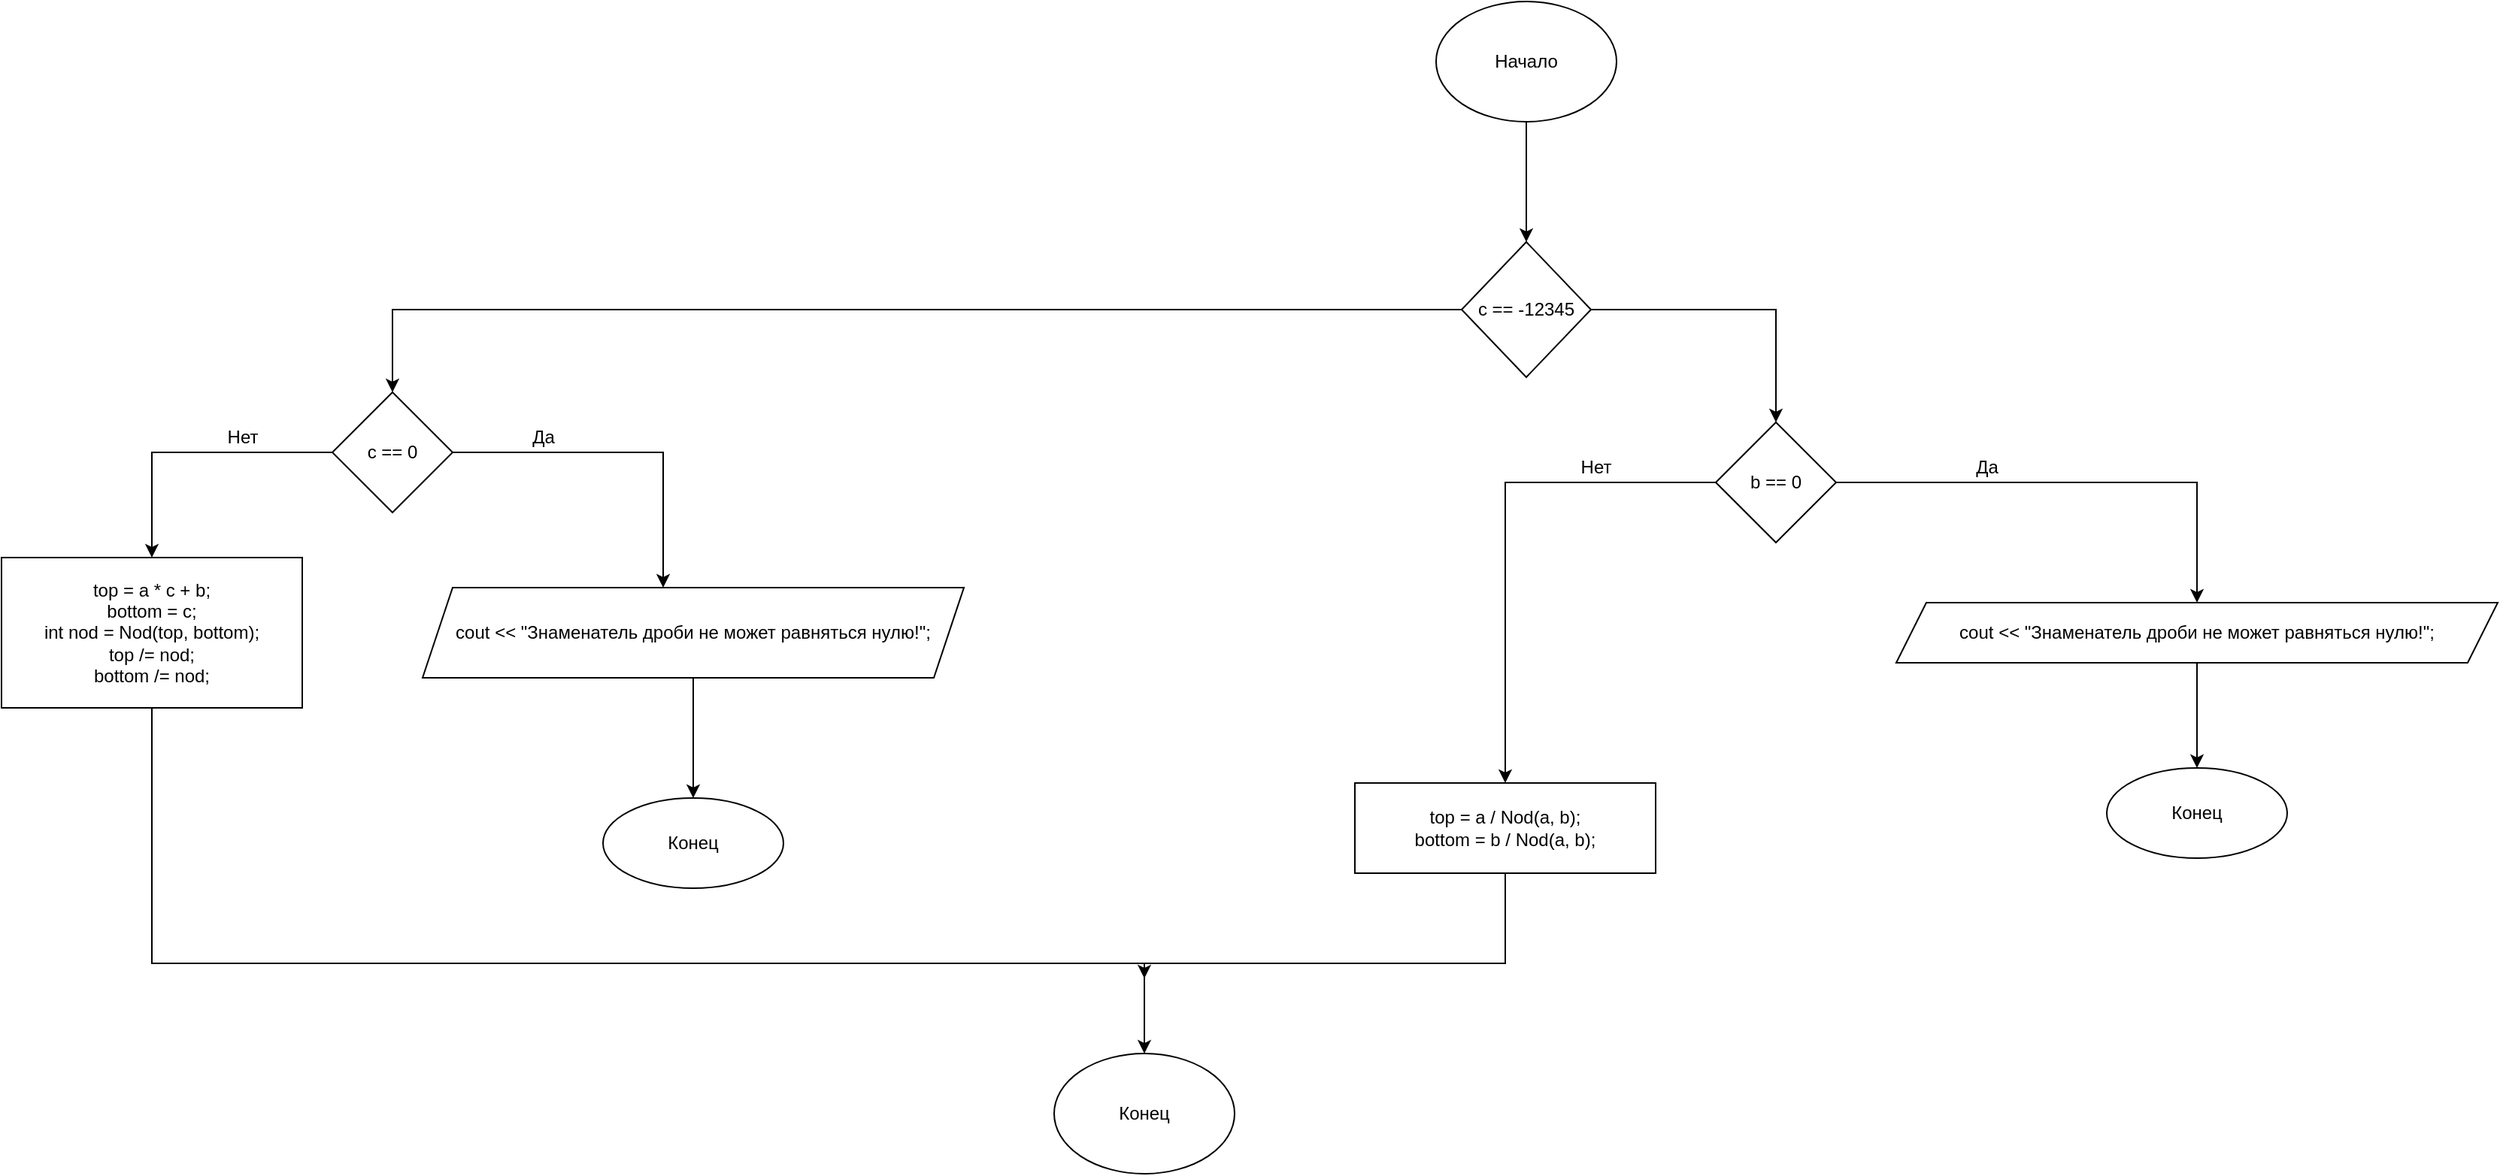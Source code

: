 <mxfile version="16.5.1" type="device"><diagram id="zfYfcxELIyWMns2M-FyS" name="Страница 1"><mxGraphModel dx="1865" dy="649" grid="1" gridSize="10" guides="1" tooltips="1" connect="1" arrows="1" fold="1" page="1" pageScale="1" pageWidth="827" pageHeight="1169" math="0" shadow="0"><root><mxCell id="0"/><mxCell id="1" parent="0"/><mxCell id="xTlT1M2wxk3lx04fwpg--3" value="" style="edgeStyle=orthogonalEdgeStyle;rounded=0;orthogonalLoop=1;jettySize=auto;html=1;" parent="1" source="xTlT1M2wxk3lx04fwpg--1" target="xTlT1M2wxk3lx04fwpg--2" edge="1"><mxGeometry relative="1" as="geometry"/></mxCell><mxCell id="xTlT1M2wxk3lx04fwpg--1" value="Начало" style="ellipse;whiteSpace=wrap;html=1;" parent="1" vertex="1"><mxGeometry x="354" y="40" width="120" height="80" as="geometry"/></mxCell><mxCell id="xTlT1M2wxk3lx04fwpg--5" value="" style="edgeStyle=orthogonalEdgeStyle;rounded=0;orthogonalLoop=1;jettySize=auto;html=1;" parent="1" source="xTlT1M2wxk3lx04fwpg--2" target="xTlT1M2wxk3lx04fwpg--4" edge="1"><mxGeometry relative="1" as="geometry"/></mxCell><mxCell id="xTlT1M2wxk3lx04fwpg--15" value="" style="edgeStyle=orthogonalEdgeStyle;rounded=0;orthogonalLoop=1;jettySize=auto;html=1;" parent="1" source="xTlT1M2wxk3lx04fwpg--2" target="xTlT1M2wxk3lx04fwpg--14" edge="1"><mxGeometry relative="1" as="geometry"/></mxCell><mxCell id="xTlT1M2wxk3lx04fwpg--2" value="c == -12345" style="rhombus;whiteSpace=wrap;html=1;" parent="1" vertex="1"><mxGeometry x="371" y="200" width="86" height="90" as="geometry"/></mxCell><mxCell id="xTlT1M2wxk3lx04fwpg--8" value="" style="edgeStyle=orthogonalEdgeStyle;rounded=0;orthogonalLoop=1;jettySize=auto;html=1;" parent="1" source="xTlT1M2wxk3lx04fwpg--4" target="xTlT1M2wxk3lx04fwpg--7" edge="1"><mxGeometry relative="1" as="geometry"/></mxCell><mxCell id="xTlT1M2wxk3lx04fwpg--12" value="" style="edgeStyle=orthogonalEdgeStyle;rounded=0;orthogonalLoop=1;jettySize=auto;html=1;" parent="1" source="xTlT1M2wxk3lx04fwpg--4" target="xTlT1M2wxk3lx04fwpg--11" edge="1"><mxGeometry relative="1" as="geometry"/></mxCell><mxCell id="xTlT1M2wxk3lx04fwpg--4" value="b == 0" style="rhombus;whiteSpace=wrap;html=1;" parent="1" vertex="1"><mxGeometry x="540" y="320" width="80" height="80" as="geometry"/></mxCell><mxCell id="xTlT1M2wxk3lx04fwpg--10" value="" style="edgeStyle=orthogonalEdgeStyle;rounded=0;orthogonalLoop=1;jettySize=auto;html=1;" parent="1" source="xTlT1M2wxk3lx04fwpg--7" target="xTlT1M2wxk3lx04fwpg--9" edge="1"><mxGeometry relative="1" as="geometry"/></mxCell><mxCell id="xTlT1M2wxk3lx04fwpg--7" value="cout &lt;&lt; &quot;Знаменатель дроби не может равняться нулю!&quot;;" style="shape=parallelogram;perimeter=parallelogramPerimeter;whiteSpace=wrap;html=1;fixedSize=1;" parent="1" vertex="1"><mxGeometry x="660" y="440" width="400" height="40" as="geometry"/></mxCell><mxCell id="xTlT1M2wxk3lx04fwpg--9" value="Конец" style="ellipse;whiteSpace=wrap;html=1;" parent="1" vertex="1"><mxGeometry x="800" y="550" width="120" height="60" as="geometry"/></mxCell><mxCell id="xTlT1M2wxk3lx04fwpg--25" style="edgeStyle=orthogonalEdgeStyle;rounded=0;orthogonalLoop=1;jettySize=auto;html=1;" parent="1" source="xTlT1M2wxk3lx04fwpg--11" edge="1"><mxGeometry relative="1" as="geometry"><mxPoint x="160" y="690" as="targetPoint"/><Array as="points"><mxPoint x="400" y="680"/><mxPoint x="160" y="680"/></Array></mxGeometry></mxCell><mxCell id="xTlT1M2wxk3lx04fwpg--11" value="top = a / Nod(a, b);&lt;br&gt;bottom = b / Nod(a, b);" style="whiteSpace=wrap;html=1;" parent="1" vertex="1"><mxGeometry x="300" y="560" width="200" height="60" as="geometry"/></mxCell><mxCell id="xTlT1M2wxk3lx04fwpg--17" value="" style="edgeStyle=orthogonalEdgeStyle;rounded=0;orthogonalLoop=1;jettySize=auto;html=1;" parent="1" source="xTlT1M2wxk3lx04fwpg--14" target="xTlT1M2wxk3lx04fwpg--16" edge="1"><mxGeometry relative="1" as="geometry"><mxPoint x="10" y="340" as="targetPoint"/><Array as="points"><mxPoint x="-160" y="340"/></Array></mxGeometry></mxCell><mxCell id="xTlT1M2wxk3lx04fwpg--23" value="" style="edgeStyle=orthogonalEdgeStyle;rounded=0;orthogonalLoop=1;jettySize=auto;html=1;" parent="1" source="xTlT1M2wxk3lx04fwpg--14" target="xTlT1M2wxk3lx04fwpg--22" edge="1"><mxGeometry relative="1" as="geometry"/></mxCell><mxCell id="xTlT1M2wxk3lx04fwpg--14" value="c == 0" style="rhombus;whiteSpace=wrap;html=1;" parent="1" vertex="1"><mxGeometry x="-380" y="300" width="80" height="80" as="geometry"/></mxCell><mxCell id="xTlT1M2wxk3lx04fwpg--19" value="" style="edgeStyle=orthogonalEdgeStyle;rounded=0;orthogonalLoop=1;jettySize=auto;html=1;" parent="1" source="xTlT1M2wxk3lx04fwpg--16" target="xTlT1M2wxk3lx04fwpg--18" edge="1"><mxGeometry relative="1" as="geometry"/></mxCell><mxCell id="xTlT1M2wxk3lx04fwpg--16" value="cout &lt;&lt; &quot;Знаменатель дроби не может равняться нулю!&quot;;" style="shape=parallelogram;perimeter=parallelogramPerimeter;whiteSpace=wrap;html=1;fixedSize=1;" parent="1" vertex="1"><mxGeometry x="-320" y="430" width="360" height="60" as="geometry"/></mxCell><mxCell id="xTlT1M2wxk3lx04fwpg--18" value="Конец" style="ellipse;whiteSpace=wrap;html=1;" parent="1" vertex="1"><mxGeometry x="-200" y="570" width="120" height="60" as="geometry"/></mxCell><mxCell id="xTlT1M2wxk3lx04fwpg--24" style="edgeStyle=orthogonalEdgeStyle;rounded=0;orthogonalLoop=1;jettySize=auto;html=1;" parent="1" source="xTlT1M2wxk3lx04fwpg--22" edge="1"><mxGeometry relative="1" as="geometry"><mxPoint x="160" y="740" as="targetPoint"/><Array as="points"><mxPoint x="-500" y="680"/><mxPoint x="160" y="680"/></Array></mxGeometry></mxCell><mxCell id="xTlT1M2wxk3lx04fwpg--22" value="top = a * c + b;&lt;br&gt;bottom = c;&lt;br&gt;int nod = Nod(top, bottom);&lt;br&gt;top /= nod;&lt;br&gt;bottom /= nod;" style="whiteSpace=wrap;html=1;" parent="1" vertex="1"><mxGeometry x="-600" y="410" width="200" height="100" as="geometry"/></mxCell><mxCell id="xTlT1M2wxk3lx04fwpg--26" value="Конец" style="ellipse;whiteSpace=wrap;html=1;" parent="1" vertex="1"><mxGeometry x="100" y="740" width="120" height="80" as="geometry"/></mxCell><mxCell id="voFE7IsQC4lcR0djeWlD-1" value="Да" style="text;html=1;align=center;verticalAlign=middle;resizable=0;points=[];autosize=1;strokeColor=none;fillColor=none;" vertex="1" parent="1"><mxGeometry x="-255" y="320" width="30" height="20" as="geometry"/></mxCell><mxCell id="voFE7IsQC4lcR0djeWlD-2" value="Нет" style="text;html=1;align=center;verticalAlign=middle;resizable=0;points=[];autosize=1;strokeColor=none;fillColor=none;" vertex="1" parent="1"><mxGeometry x="-460" y="320" width="40" height="20" as="geometry"/></mxCell><mxCell id="voFE7IsQC4lcR0djeWlD-3" value="Да" style="text;html=1;align=center;verticalAlign=middle;resizable=0;points=[];autosize=1;strokeColor=none;fillColor=none;" vertex="1" parent="1"><mxGeometry x="705" y="340" width="30" height="20" as="geometry"/></mxCell><mxCell id="voFE7IsQC4lcR0djeWlD-4" value="Нет" style="text;html=1;align=center;verticalAlign=middle;resizable=0;points=[];autosize=1;strokeColor=none;fillColor=none;" vertex="1" parent="1"><mxGeometry x="440" y="340" width="40" height="20" as="geometry"/></mxCell></root></mxGraphModel></diagram></mxfile>